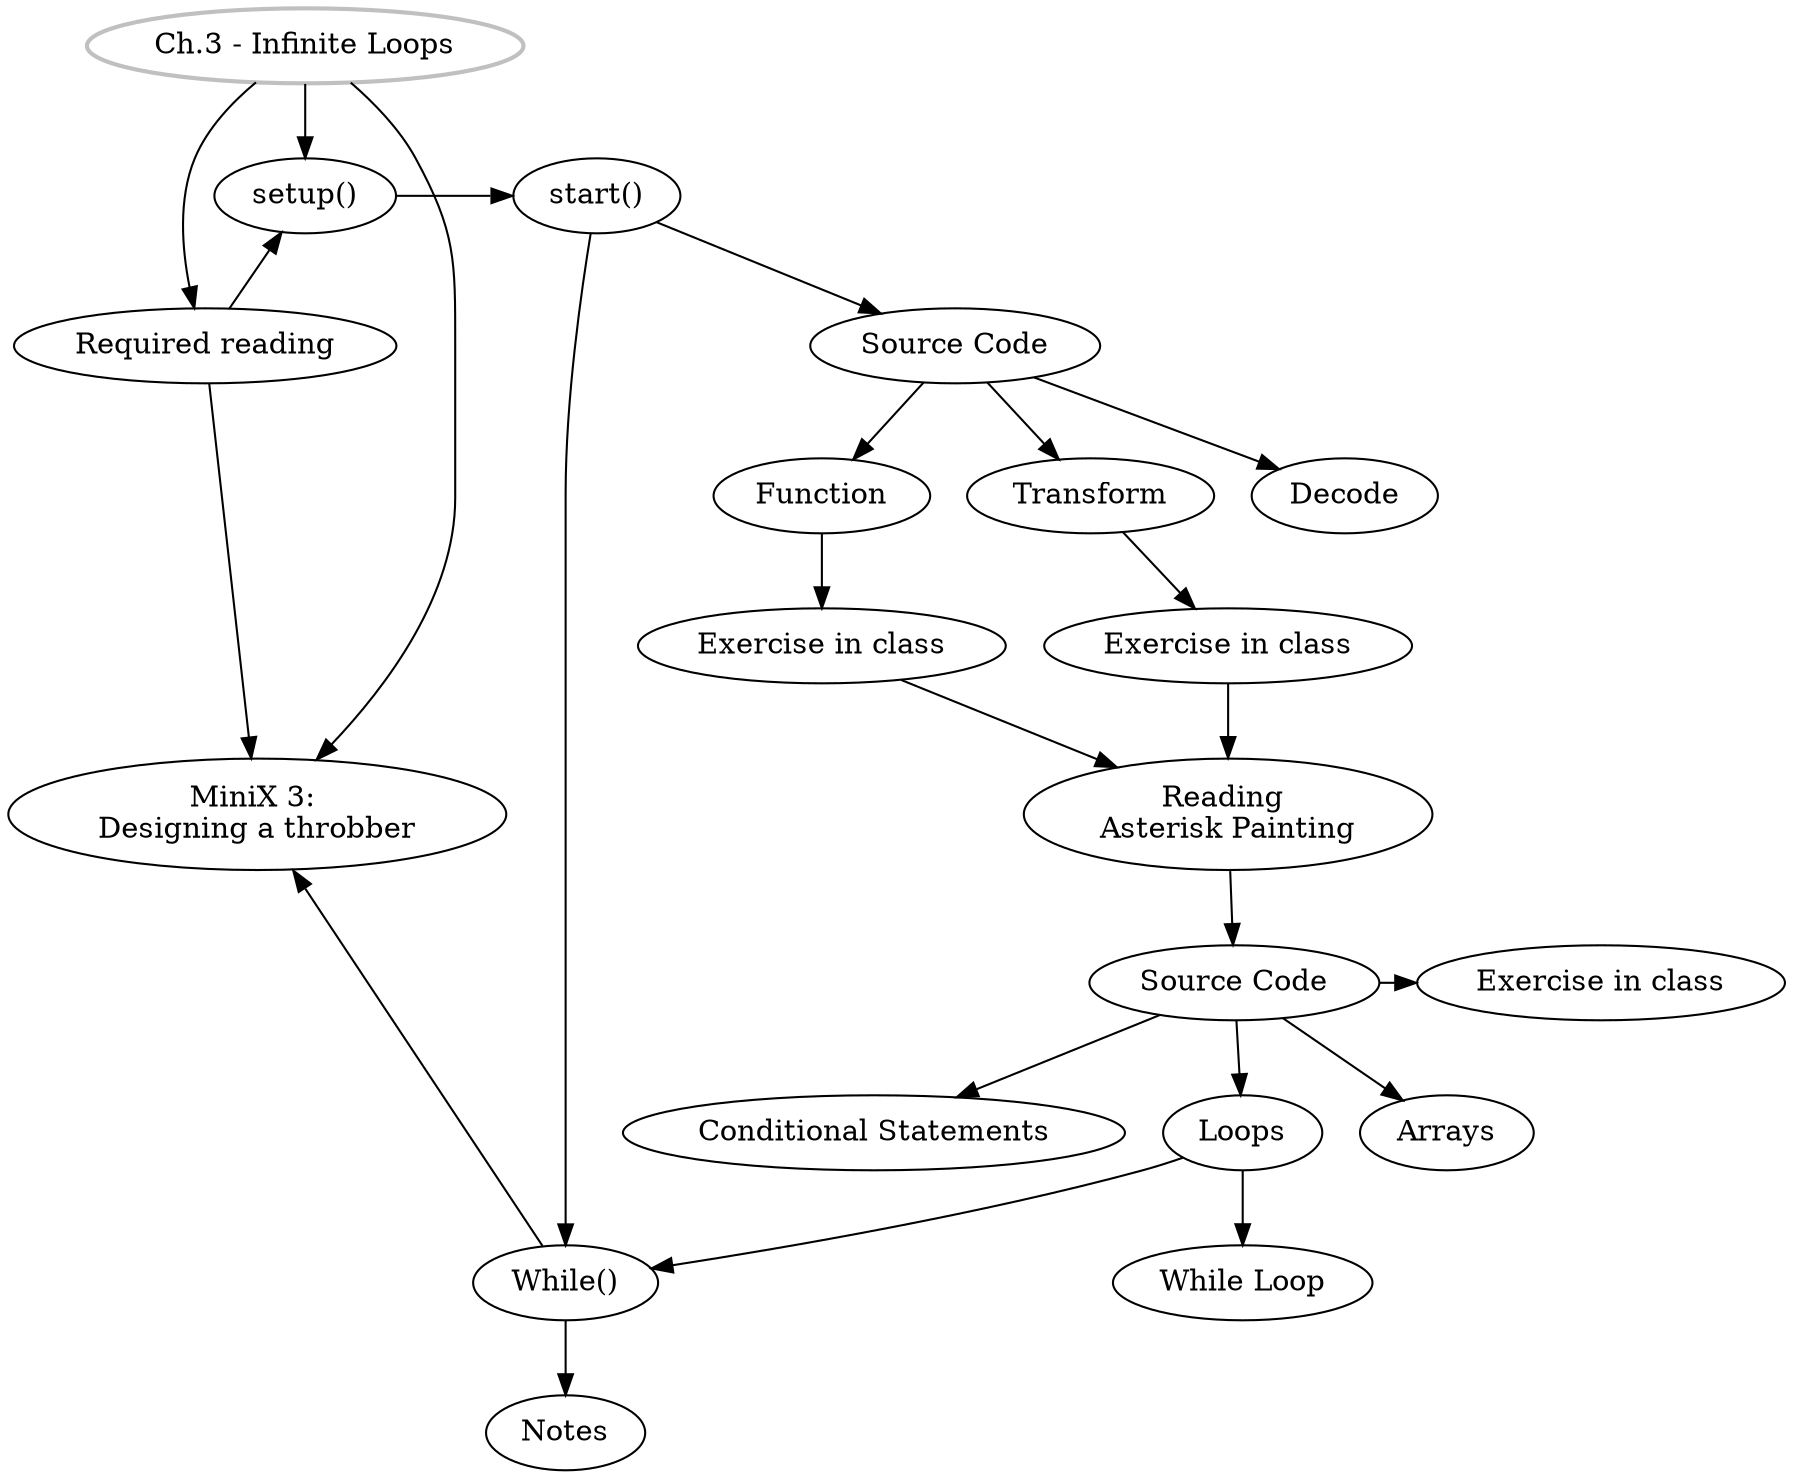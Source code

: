 digraph G {
//labels
GS [
label="Ch.3 - Infinite Loops",
style=bold,
color=grey,
]

SU [label="setup()"]
ST [label="start()"]
DE [label="Decode"]
SC [label="Source Code"]
FN [label="Function"]
EiC [label="Exercise in class"]
TR [label="Transform"]
EiC2 [label="Exercise in class"]
AP [label="Reading \nAsterisk Painting"]
SC2 [label="Source Code"]
EiC3 [label="Exercise in class"]
AR [label="Arrays"]
CS [label="Conditional Statements"]
LO [label="Loops"]
WL [label="While Loop"]
MW [label="While()"]
MX [label="MiniX 3: \nDesigning a throbber"]
RR [label="Required reading"]
Notes [label="Notes"]

//rank
{rank = same; SU, ST}
{rank = same; SC2, EiC3}
{rank = same; MX, AP}
{rank = same; RR, SC}

//graph
GS -> SU -> ST -> SC -> DE;
GS -> RR, MX;
RR -> MX, SU;
SC -> FN -> EiC;
SC -> TR -> EiC2;
EiC, EiC2 -> AP -> SC2 -> EiC3
SC2 -> AR;
SC2 -> CS;
SC2 -> LO -> WL;
ST, LO -> MW -> Notes;
MW -> MX;
}

